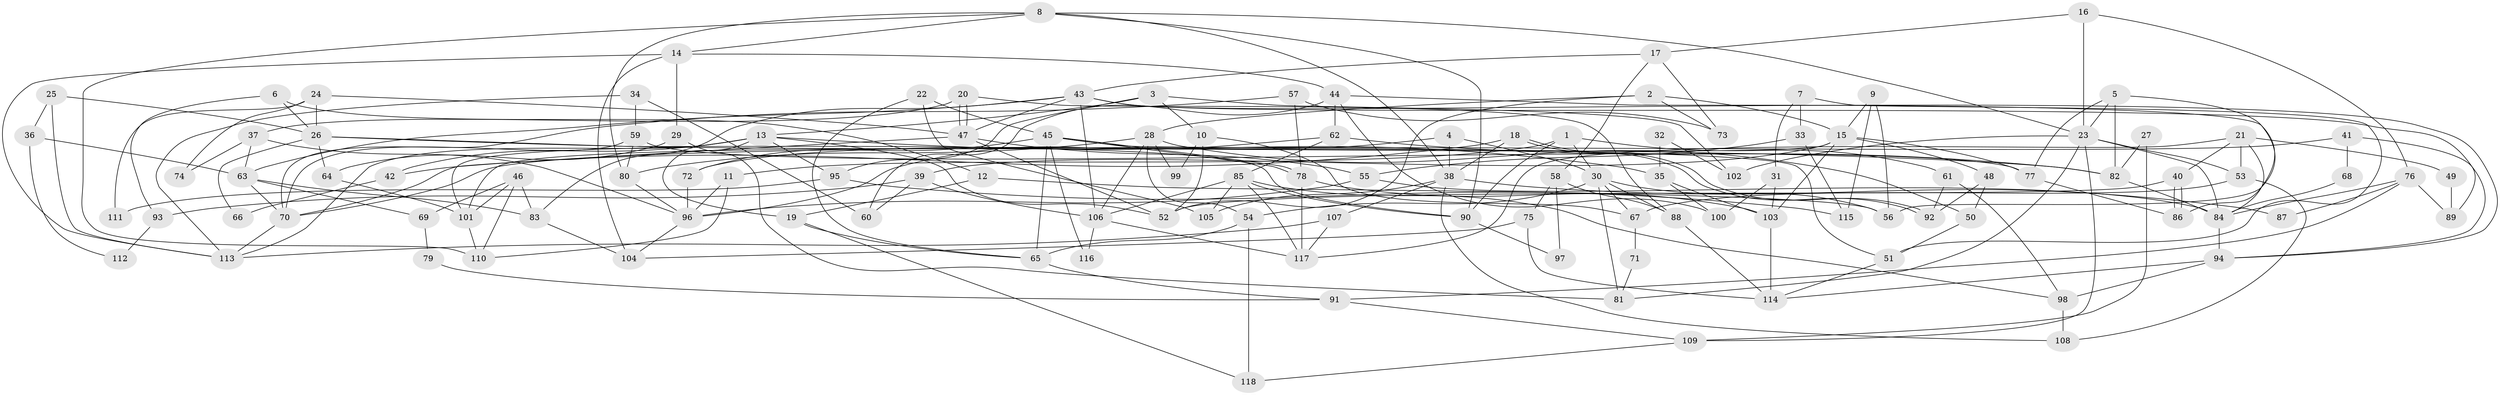 // coarse degree distribution, {9: 0.1111111111111111, 7: 0.1388888888888889, 10: 0.05555555555555555, 8: 0.1388888888888889, 12: 0.027777777777777776, 3: 0.05555555555555555, 4: 0.16666666666666666, 11: 0.05555555555555555, 5: 0.1111111111111111, 6: 0.1111111111111111, 13: 0.027777777777777776}
// Generated by graph-tools (version 1.1) at 2025/37/03/04/25 23:37:09]
// undirected, 118 vertices, 236 edges
graph export_dot {
  node [color=gray90,style=filled];
  1;
  2;
  3;
  4;
  5;
  6;
  7;
  8;
  9;
  10;
  11;
  12;
  13;
  14;
  15;
  16;
  17;
  18;
  19;
  20;
  21;
  22;
  23;
  24;
  25;
  26;
  27;
  28;
  29;
  30;
  31;
  32;
  33;
  34;
  35;
  36;
  37;
  38;
  39;
  40;
  41;
  42;
  43;
  44;
  45;
  46;
  47;
  48;
  49;
  50;
  51;
  52;
  53;
  54;
  55;
  56;
  57;
  58;
  59;
  60;
  61;
  62;
  63;
  64;
  65;
  66;
  67;
  68;
  69;
  70;
  71;
  72;
  73;
  74;
  75;
  76;
  77;
  78;
  79;
  80;
  81;
  82;
  83;
  84;
  85;
  86;
  87;
  88;
  89;
  90;
  91;
  92;
  93;
  94;
  95;
  96;
  97;
  98;
  99;
  100;
  101;
  102;
  103;
  104;
  105;
  106;
  107;
  108;
  109;
  110;
  111;
  112;
  113;
  114;
  115;
  116;
  117;
  118;
  1 -- 30;
  1 -- 90;
  1 -- 11;
  1 -- 61;
  2 -- 28;
  2 -- 15;
  2 -- 52;
  2 -- 73;
  3 -- 10;
  3 -- 13;
  3 -- 95;
  3 -- 102;
  4 -- 38;
  4 -- 30;
  4 -- 72;
  5 -- 23;
  5 -- 82;
  5 -- 56;
  5 -- 77;
  6 -- 12;
  6 -- 26;
  6 -- 93;
  7 -- 33;
  7 -- 51;
  7 -- 31;
  8 -- 80;
  8 -- 110;
  8 -- 14;
  8 -- 23;
  8 -- 38;
  8 -- 90;
  9 -- 56;
  9 -- 15;
  9 -- 115;
  10 -- 52;
  10 -- 67;
  10 -- 99;
  11 -- 96;
  11 -- 110;
  12 -- 56;
  12 -- 19;
  13 -- 52;
  13 -- 35;
  13 -- 19;
  13 -- 42;
  13 -- 95;
  13 -- 101;
  13 -- 113;
  14 -- 113;
  14 -- 29;
  14 -- 44;
  14 -- 104;
  15 -- 101;
  15 -- 103;
  15 -- 39;
  15 -- 48;
  15 -- 77;
  16 -- 23;
  16 -- 76;
  16 -- 17;
  17 -- 43;
  17 -- 58;
  17 -- 73;
  18 -- 92;
  18 -- 92;
  18 -- 38;
  18 -- 42;
  19 -- 65;
  19 -- 118;
  20 -- 37;
  20 -- 47;
  20 -- 47;
  20 -- 88;
  21 -- 40;
  21 -- 117;
  21 -- 49;
  21 -- 53;
  21 -- 84;
  22 -- 45;
  22 -- 105;
  22 -- 65;
  23 -- 84;
  23 -- 53;
  23 -- 81;
  23 -- 102;
  23 -- 109;
  24 -- 47;
  24 -- 26;
  24 -- 74;
  24 -- 111;
  25 -- 26;
  25 -- 113;
  25 -- 36;
  26 -- 82;
  26 -- 64;
  26 -- 66;
  26 -- 90;
  27 -- 109;
  27 -- 82;
  28 -- 80;
  28 -- 106;
  28 -- 50;
  28 -- 54;
  28 -- 99;
  29 -- 81;
  29 -- 64;
  30 -- 88;
  30 -- 54;
  30 -- 56;
  30 -- 67;
  30 -- 81;
  31 -- 103;
  31 -- 100;
  32 -- 102;
  32 -- 35;
  33 -- 115;
  33 -- 55;
  34 -- 113;
  34 -- 60;
  34 -- 59;
  35 -- 100;
  35 -- 103;
  36 -- 63;
  36 -- 112;
  37 -- 63;
  37 -- 96;
  37 -- 74;
  38 -- 107;
  38 -- 87;
  38 -- 105;
  38 -- 108;
  39 -- 106;
  39 -- 60;
  39 -- 93;
  40 -- 52;
  40 -- 86;
  40 -- 86;
  41 -- 94;
  41 -- 70;
  41 -- 68;
  42 -- 66;
  43 -- 94;
  43 -- 47;
  43 -- 63;
  43 -- 83;
  43 -- 89;
  43 -- 106;
  44 -- 86;
  44 -- 60;
  44 -- 62;
  44 -- 100;
  45 -- 51;
  45 -- 78;
  45 -- 78;
  45 -- 65;
  45 -- 72;
  45 -- 116;
  46 -- 83;
  46 -- 110;
  46 -- 69;
  46 -- 101;
  47 -- 70;
  47 -- 52;
  47 -- 55;
  48 -- 92;
  48 -- 50;
  49 -- 89;
  50 -- 51;
  51 -- 114;
  53 -- 67;
  53 -- 108;
  54 -- 65;
  54 -- 118;
  55 -- 96;
  55 -- 84;
  57 -- 73;
  57 -- 78;
  57 -- 70;
  58 -- 88;
  58 -- 75;
  58 -- 97;
  59 -- 77;
  59 -- 70;
  59 -- 80;
  61 -- 98;
  61 -- 92;
  62 -- 96;
  62 -- 82;
  62 -- 85;
  63 -- 70;
  63 -- 69;
  63 -- 83;
  64 -- 101;
  65 -- 91;
  67 -- 71;
  68 -- 84;
  69 -- 79;
  70 -- 113;
  71 -- 81;
  72 -- 96;
  75 -- 104;
  75 -- 114;
  76 -- 91;
  76 -- 84;
  76 -- 87;
  76 -- 89;
  77 -- 86;
  78 -- 117;
  78 -- 103;
  79 -- 91;
  80 -- 96;
  82 -- 84;
  83 -- 104;
  84 -- 94;
  85 -- 90;
  85 -- 98;
  85 -- 105;
  85 -- 106;
  85 -- 117;
  88 -- 114;
  90 -- 97;
  91 -- 109;
  93 -- 112;
  94 -- 98;
  94 -- 114;
  95 -- 111;
  95 -- 115;
  96 -- 104;
  98 -- 108;
  101 -- 110;
  103 -- 114;
  106 -- 116;
  106 -- 117;
  107 -- 113;
  107 -- 117;
  109 -- 118;
}
